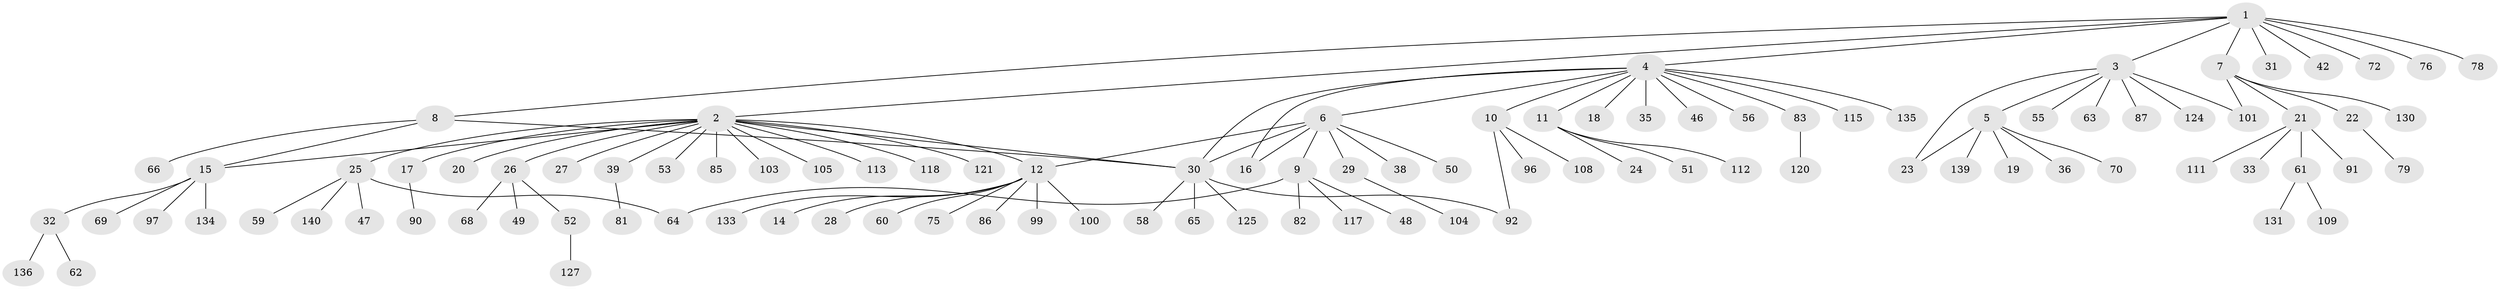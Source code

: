 // Generated by graph-tools (version 1.1) at 2025/23/03/03/25 07:23:50]
// undirected, 102 vertices, 111 edges
graph export_dot {
graph [start="1"]
  node [color=gray90,style=filled];
  1 [super="+40"];
  2 [super="+37"];
  3 [super="+41"];
  4 [super="+129"];
  5 [super="+13"];
  6 [super="+132"];
  7 [super="+102"];
  8 [super="+94"];
  9 [super="+43"];
  10 [super="+71"];
  11 [super="+98"];
  12 [super="+114"];
  14;
  15 [super="+54"];
  16 [super="+119"];
  17 [super="+44"];
  18;
  19;
  20;
  21 [super="+77"];
  22 [super="+74"];
  23 [super="+95"];
  24;
  25 [super="+116"];
  26 [super="+128"];
  27;
  28;
  29;
  30 [super="+34"];
  31;
  32 [super="+138"];
  33 [super="+106"];
  35;
  36 [super="+45"];
  38;
  39 [super="+67"];
  42;
  46;
  47;
  48;
  49 [super="+57"];
  50;
  51;
  52;
  53;
  55;
  56;
  58;
  59 [super="+84"];
  60;
  61;
  62;
  63;
  64 [super="+88"];
  65 [super="+80"];
  66;
  68;
  69;
  70;
  72 [super="+73"];
  75;
  76;
  78;
  79;
  81;
  82 [super="+89"];
  83;
  85;
  86 [super="+93"];
  87;
  90;
  91;
  92 [super="+110"];
  96 [super="+107"];
  97;
  99 [super="+123"];
  100;
  101;
  103;
  104;
  105;
  108;
  109 [super="+137"];
  111;
  112;
  113;
  115;
  117;
  118 [super="+126"];
  120 [super="+122"];
  121;
  124;
  125;
  127;
  130;
  131;
  133;
  134;
  135;
  136;
  139;
  140;
  1 -- 2;
  1 -- 3;
  1 -- 4;
  1 -- 7;
  1 -- 8;
  1 -- 31;
  1 -- 42;
  1 -- 72;
  1 -- 76;
  1 -- 78;
  2 -- 15;
  2 -- 17;
  2 -- 20;
  2 -- 25;
  2 -- 26;
  2 -- 27;
  2 -- 30;
  2 -- 39;
  2 -- 53;
  2 -- 85;
  2 -- 103;
  2 -- 105;
  2 -- 113;
  2 -- 118;
  2 -- 121;
  2 -- 12;
  3 -- 5;
  3 -- 63;
  3 -- 101;
  3 -- 124;
  3 -- 55;
  3 -- 87;
  3 -- 23;
  4 -- 6;
  4 -- 10;
  4 -- 11;
  4 -- 18;
  4 -- 30;
  4 -- 35;
  4 -- 46;
  4 -- 56;
  4 -- 83;
  4 -- 115;
  4 -- 135;
  4 -- 16;
  5 -- 19;
  5 -- 23;
  5 -- 36;
  5 -- 70;
  5 -- 139;
  6 -- 9;
  6 -- 12;
  6 -- 16;
  6 -- 29;
  6 -- 30;
  6 -- 38;
  6 -- 50;
  7 -- 21;
  7 -- 22;
  7 -- 101;
  7 -- 130;
  8 -- 66;
  8 -- 30;
  8 -- 15;
  9 -- 48;
  9 -- 64;
  9 -- 82;
  9 -- 117;
  10 -- 96;
  10 -- 108;
  10 -- 92;
  11 -- 24;
  11 -- 51;
  11 -- 112;
  12 -- 14;
  12 -- 28;
  12 -- 60;
  12 -- 75;
  12 -- 86;
  12 -- 99;
  12 -- 100;
  12 -- 133;
  15 -- 32;
  15 -- 69;
  15 -- 97;
  15 -- 134;
  17 -- 90;
  21 -- 33;
  21 -- 61;
  21 -- 91;
  21 -- 111;
  22 -- 79;
  25 -- 47;
  25 -- 59;
  25 -- 64;
  25 -- 140;
  26 -- 49;
  26 -- 52;
  26 -- 68;
  29 -- 104;
  30 -- 58;
  30 -- 65;
  30 -- 92;
  30 -- 125;
  32 -- 62;
  32 -- 136;
  39 -- 81;
  52 -- 127;
  61 -- 109;
  61 -- 131;
  83 -- 120;
}
